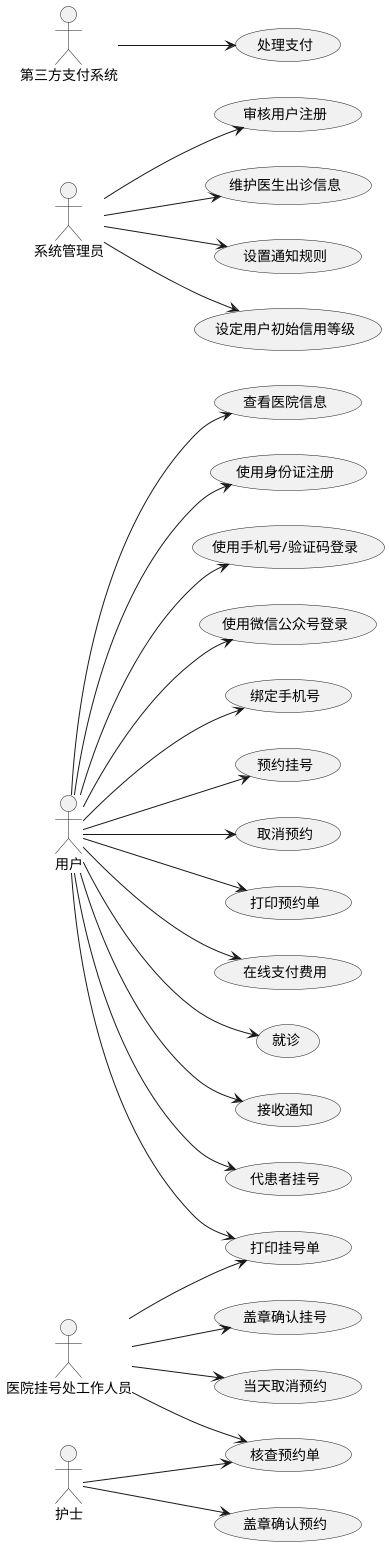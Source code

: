 @startuml

' 用例图
left to right direction
actor 用户
actor 系统管理员
actor 护士
actor 第三方支付系统
actor 医院挂号处工作人员

用户 --> (查看医院信息)
用户 --> (使用身份证注册)
用户 --> (使用手机号/验证码登录)
用户 --> (使用微信公众号登录)
用户 --> (绑定手机号)
用户 --> (预约挂号)
用户 --> (取消预约)
用户 --> (打印预约单)
用户 --> (打印挂号单)
用户 --> (在线支付费用)
用户 --> (就诊)
用户 --> (接收通知)
用户 --> (代患者挂号)

系统管理员 --> (审核用户注册)
系统管理员 --> (维护医生出诊信息)
系统管理员 --> (设置通知规则)
系统管理员 --> (设定用户初始信用等级)

护士 --> (核查预约单)
护士 --> (盖章确认预约)

第三方支付系统 --> (处理支付)

医院挂号处工作人员 --> (核查预约单)
医院挂号处工作人员 --> (打印挂号单)
医院挂号处工作人员 --> (盖章确认挂号)
医院挂号处工作人员 --> (当天取消预约)

@enduml